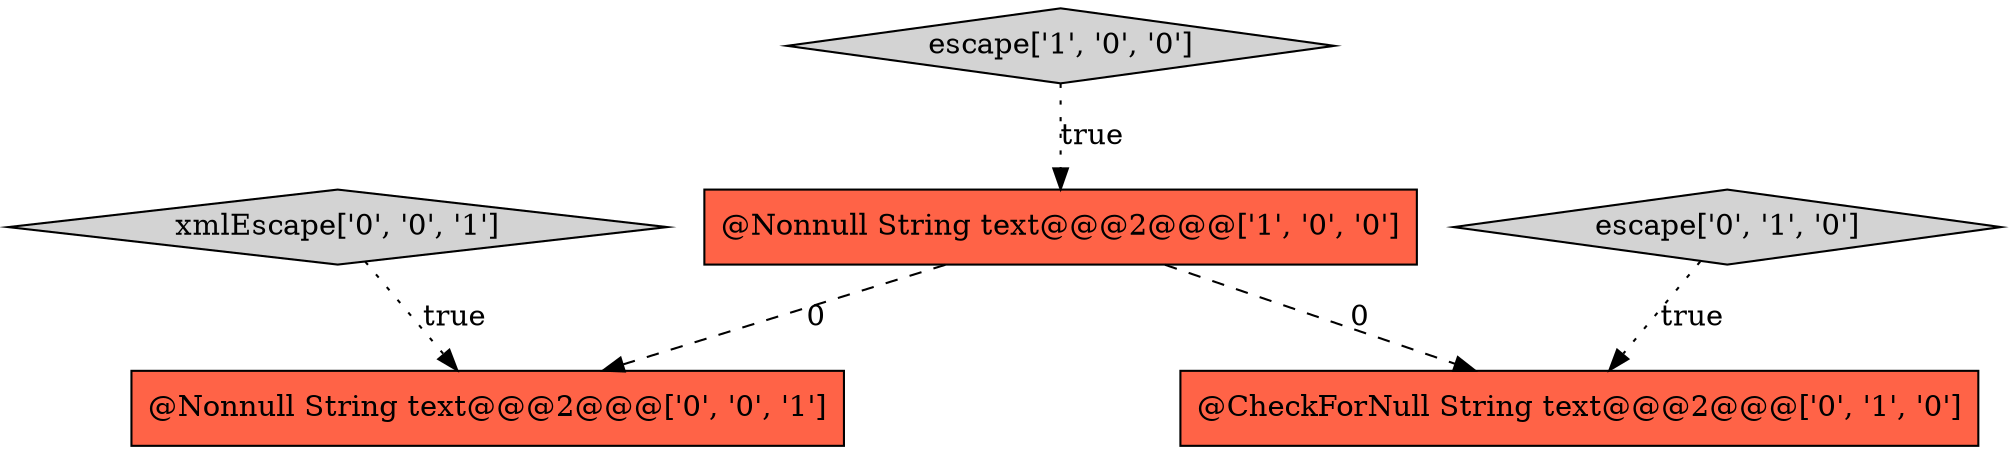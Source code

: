 digraph {
4 [style = filled, label = "xmlEscape['0', '0', '1']", fillcolor = lightgray, shape = diamond image = "AAA0AAABBB3BBB"];
1 [style = filled, label = "@Nonnull String text@@@2@@@['1', '0', '0']", fillcolor = tomato, shape = box image = "AAA1AAABBB1BBB"];
5 [style = filled, label = "@Nonnull String text@@@2@@@['0', '0', '1']", fillcolor = tomato, shape = box image = "AAA0AAABBB3BBB"];
0 [style = filled, label = "escape['1', '0', '0']", fillcolor = lightgray, shape = diamond image = "AAA0AAABBB1BBB"];
3 [style = filled, label = "escape['0', '1', '0']", fillcolor = lightgray, shape = diamond image = "AAA0AAABBB2BBB"];
2 [style = filled, label = "@CheckForNull String text@@@2@@@['0', '1', '0']", fillcolor = tomato, shape = box image = "AAA1AAABBB2BBB"];
4->5 [style = dotted, label="true"];
1->2 [style = dashed, label="0"];
1->5 [style = dashed, label="0"];
3->2 [style = dotted, label="true"];
0->1 [style = dotted, label="true"];
}
